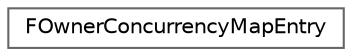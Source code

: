 digraph "Graphical Class Hierarchy"
{
 // INTERACTIVE_SVG=YES
 // LATEX_PDF_SIZE
  bgcolor="transparent";
  edge [fontname=Helvetica,fontsize=10,labelfontname=Helvetica,labelfontsize=10];
  node [fontname=Helvetica,fontsize=10,shape=box,height=0.2,width=0.4];
  rankdir="LR";
  Node0 [id="Node000000",label="FOwnerConcurrencyMapEntry",height=0.2,width=0.4,color="grey40", fillcolor="white", style="filled",URL="$df/d88/structFOwnerConcurrencyMapEntry.html",tooltip=" "];
}

